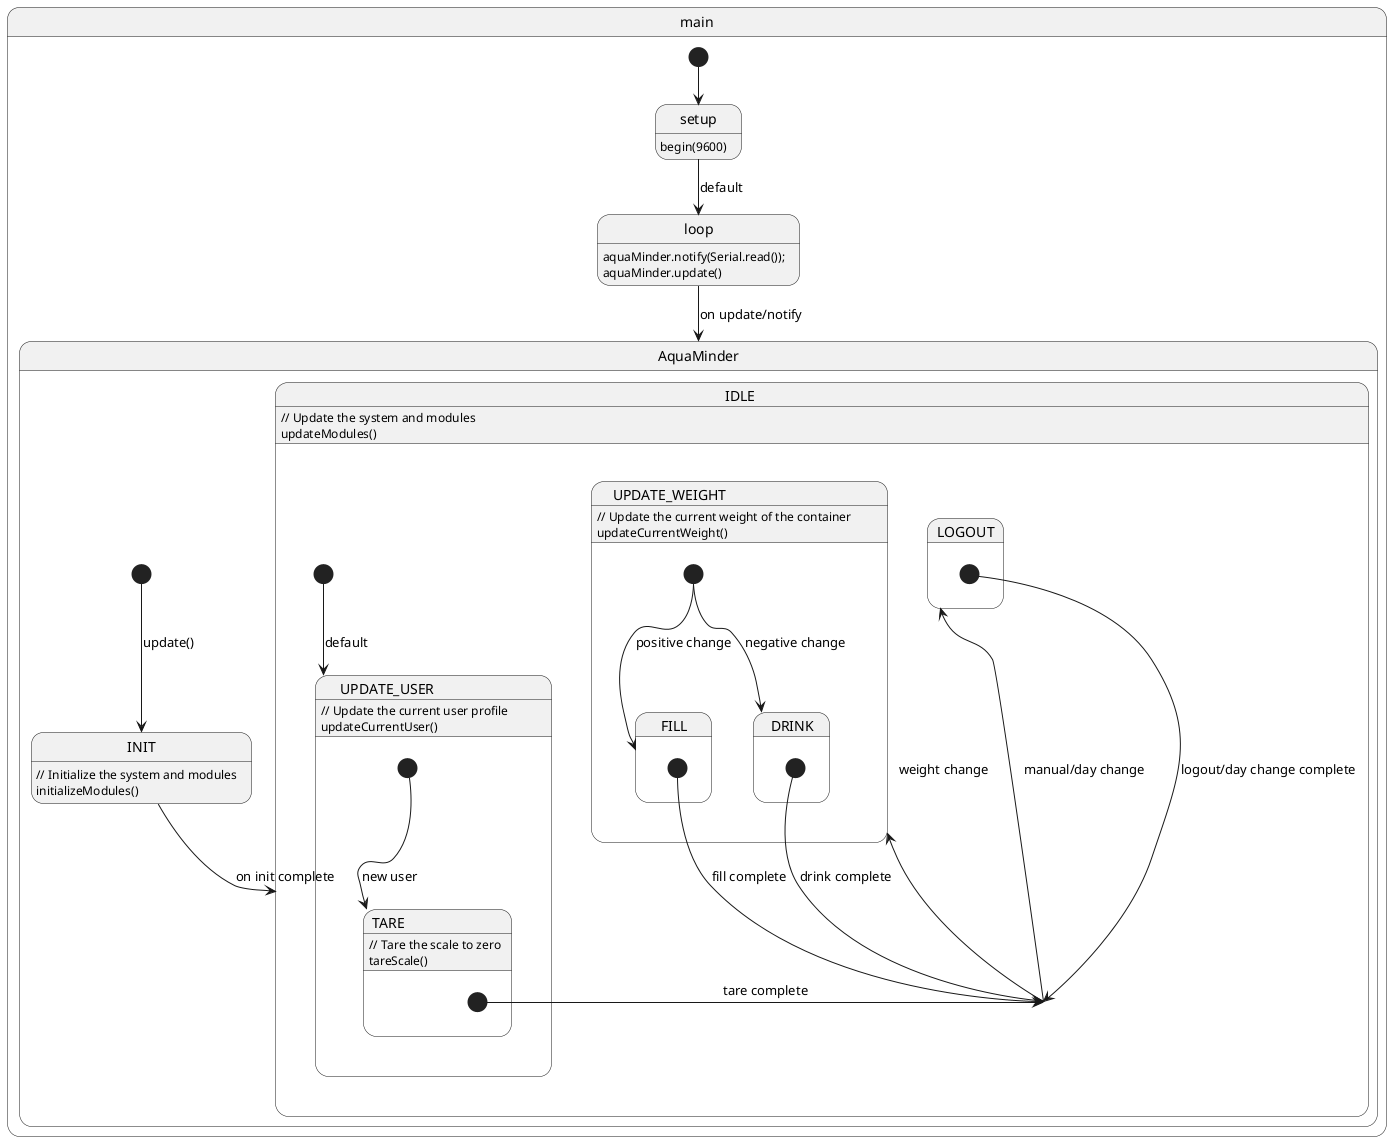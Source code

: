 @startuml title AquaMinder State Machine Diagram

state main {
    [*] --> setup
    setup --> loop : default
    setup : begin(9600)
    loop --> AquaMinder : on update/notify
    loop : aquaMinder.notify(Serial.read());
    loop : aquaMinder.update()

    state AquaMinder {
        [*] --> INIT : update()
        INIT : // Initialize the system and modules
        INIT : initializeModules()
        INIT --> IDLE : on init complete

        state IDLE {
            [*] --> UPDATE_USER : default
            IDLE : // Update the system and modules
            IDLE : updateModules()
            IDLE --> UPDATE_WEIGHT : weight change
            IDLE --> LOGOUT : manual/day change
        }

        state UPDATE_USER {
            [*] --> TARE : new user
            UPDATE_USER : // Update the current user profile
            UPDATE_USER : updateCurrentUser()
        }

        state TARE {
            [*] --> IDLE : tare complete
            TARE : // Tare the scale to zero
            TARE : tareScale()
        }

        state UPDATE_WEIGHT {
            [*] --> FILL : positive change
            [*] --> DRINK : negative change
            UPDATE_WEIGHT : // Update the current weight of the container
            UPDATE_WEIGHT : updateCurrentWeight()
        }

        state FILL {
            [*] --> IDLE : fill complete
        }

        state DRINK {
            [*] --> IDLE : drink complete
        }

        state LOGOUT {
            [*] --> IDLE : logout/day change complete
        }
    }   
}
@enduml